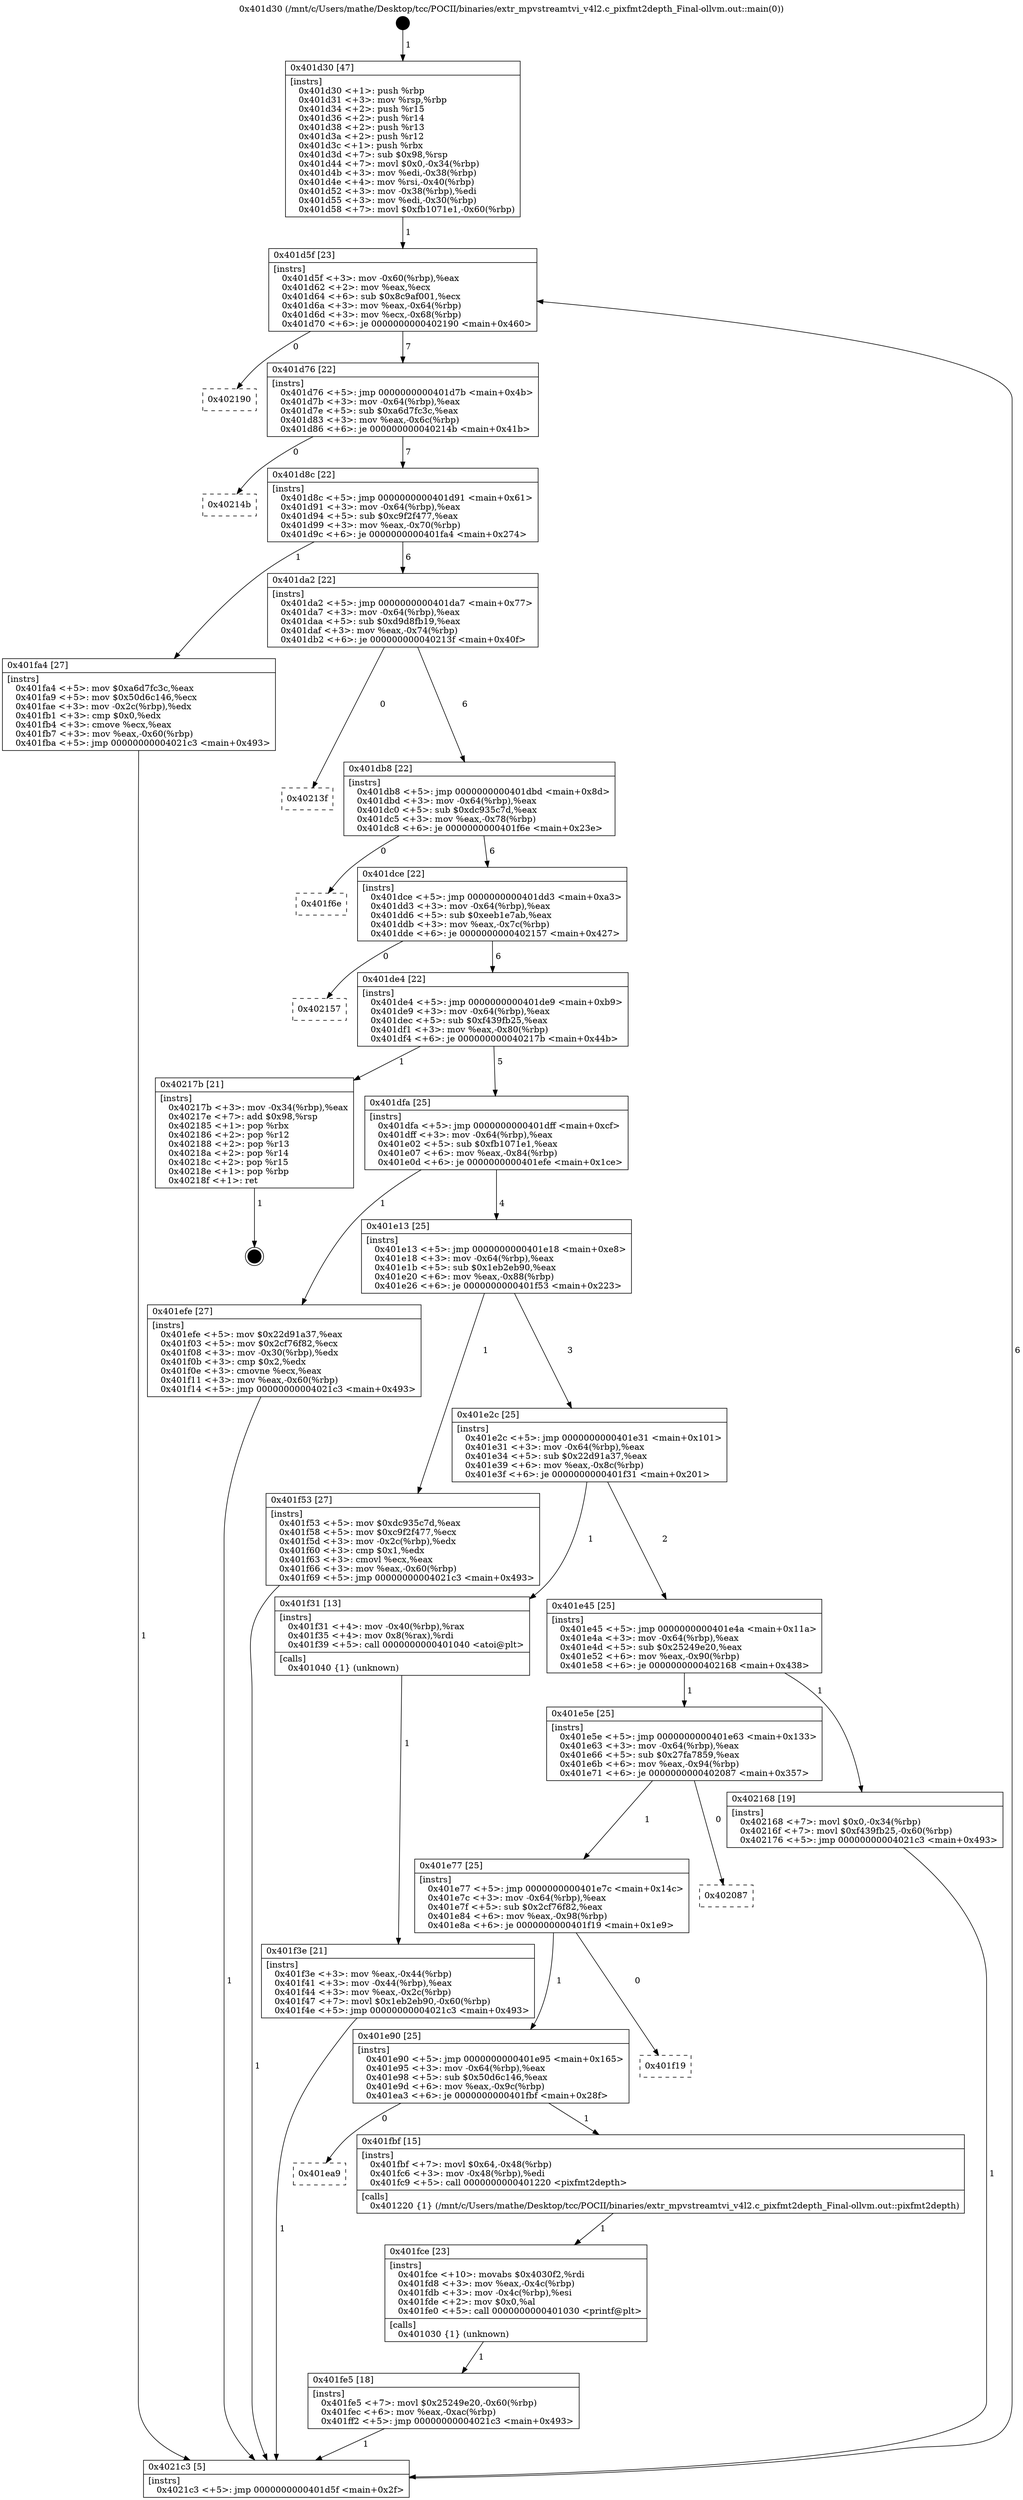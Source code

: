 digraph "0x401d30" {
  label = "0x401d30 (/mnt/c/Users/mathe/Desktop/tcc/POCII/binaries/extr_mpvstreamtvi_v4l2.c_pixfmt2depth_Final-ollvm.out::main(0))"
  labelloc = "t"
  node[shape=record]

  Entry [label="",width=0.3,height=0.3,shape=circle,fillcolor=black,style=filled]
  "0x401d5f" [label="{
     0x401d5f [23]\l
     | [instrs]\l
     &nbsp;&nbsp;0x401d5f \<+3\>: mov -0x60(%rbp),%eax\l
     &nbsp;&nbsp;0x401d62 \<+2\>: mov %eax,%ecx\l
     &nbsp;&nbsp;0x401d64 \<+6\>: sub $0x8c9af001,%ecx\l
     &nbsp;&nbsp;0x401d6a \<+3\>: mov %eax,-0x64(%rbp)\l
     &nbsp;&nbsp;0x401d6d \<+3\>: mov %ecx,-0x68(%rbp)\l
     &nbsp;&nbsp;0x401d70 \<+6\>: je 0000000000402190 \<main+0x460\>\l
  }"]
  "0x402190" [label="{
     0x402190\l
  }", style=dashed]
  "0x401d76" [label="{
     0x401d76 [22]\l
     | [instrs]\l
     &nbsp;&nbsp;0x401d76 \<+5\>: jmp 0000000000401d7b \<main+0x4b\>\l
     &nbsp;&nbsp;0x401d7b \<+3\>: mov -0x64(%rbp),%eax\l
     &nbsp;&nbsp;0x401d7e \<+5\>: sub $0xa6d7fc3c,%eax\l
     &nbsp;&nbsp;0x401d83 \<+3\>: mov %eax,-0x6c(%rbp)\l
     &nbsp;&nbsp;0x401d86 \<+6\>: je 000000000040214b \<main+0x41b\>\l
  }"]
  Exit [label="",width=0.3,height=0.3,shape=circle,fillcolor=black,style=filled,peripheries=2]
  "0x40214b" [label="{
     0x40214b\l
  }", style=dashed]
  "0x401d8c" [label="{
     0x401d8c [22]\l
     | [instrs]\l
     &nbsp;&nbsp;0x401d8c \<+5\>: jmp 0000000000401d91 \<main+0x61\>\l
     &nbsp;&nbsp;0x401d91 \<+3\>: mov -0x64(%rbp),%eax\l
     &nbsp;&nbsp;0x401d94 \<+5\>: sub $0xc9f2f477,%eax\l
     &nbsp;&nbsp;0x401d99 \<+3\>: mov %eax,-0x70(%rbp)\l
     &nbsp;&nbsp;0x401d9c \<+6\>: je 0000000000401fa4 \<main+0x274\>\l
  }"]
  "0x401fe5" [label="{
     0x401fe5 [18]\l
     | [instrs]\l
     &nbsp;&nbsp;0x401fe5 \<+7\>: movl $0x25249e20,-0x60(%rbp)\l
     &nbsp;&nbsp;0x401fec \<+6\>: mov %eax,-0xac(%rbp)\l
     &nbsp;&nbsp;0x401ff2 \<+5\>: jmp 00000000004021c3 \<main+0x493\>\l
  }"]
  "0x401fa4" [label="{
     0x401fa4 [27]\l
     | [instrs]\l
     &nbsp;&nbsp;0x401fa4 \<+5\>: mov $0xa6d7fc3c,%eax\l
     &nbsp;&nbsp;0x401fa9 \<+5\>: mov $0x50d6c146,%ecx\l
     &nbsp;&nbsp;0x401fae \<+3\>: mov -0x2c(%rbp),%edx\l
     &nbsp;&nbsp;0x401fb1 \<+3\>: cmp $0x0,%edx\l
     &nbsp;&nbsp;0x401fb4 \<+3\>: cmove %ecx,%eax\l
     &nbsp;&nbsp;0x401fb7 \<+3\>: mov %eax,-0x60(%rbp)\l
     &nbsp;&nbsp;0x401fba \<+5\>: jmp 00000000004021c3 \<main+0x493\>\l
  }"]
  "0x401da2" [label="{
     0x401da2 [22]\l
     | [instrs]\l
     &nbsp;&nbsp;0x401da2 \<+5\>: jmp 0000000000401da7 \<main+0x77\>\l
     &nbsp;&nbsp;0x401da7 \<+3\>: mov -0x64(%rbp),%eax\l
     &nbsp;&nbsp;0x401daa \<+5\>: sub $0xd9d8fb19,%eax\l
     &nbsp;&nbsp;0x401daf \<+3\>: mov %eax,-0x74(%rbp)\l
     &nbsp;&nbsp;0x401db2 \<+6\>: je 000000000040213f \<main+0x40f\>\l
  }"]
  "0x401fce" [label="{
     0x401fce [23]\l
     | [instrs]\l
     &nbsp;&nbsp;0x401fce \<+10\>: movabs $0x4030f2,%rdi\l
     &nbsp;&nbsp;0x401fd8 \<+3\>: mov %eax,-0x4c(%rbp)\l
     &nbsp;&nbsp;0x401fdb \<+3\>: mov -0x4c(%rbp),%esi\l
     &nbsp;&nbsp;0x401fde \<+2\>: mov $0x0,%al\l
     &nbsp;&nbsp;0x401fe0 \<+5\>: call 0000000000401030 \<printf@plt\>\l
     | [calls]\l
     &nbsp;&nbsp;0x401030 \{1\} (unknown)\l
  }"]
  "0x40213f" [label="{
     0x40213f\l
  }", style=dashed]
  "0x401db8" [label="{
     0x401db8 [22]\l
     | [instrs]\l
     &nbsp;&nbsp;0x401db8 \<+5\>: jmp 0000000000401dbd \<main+0x8d\>\l
     &nbsp;&nbsp;0x401dbd \<+3\>: mov -0x64(%rbp),%eax\l
     &nbsp;&nbsp;0x401dc0 \<+5\>: sub $0xdc935c7d,%eax\l
     &nbsp;&nbsp;0x401dc5 \<+3\>: mov %eax,-0x78(%rbp)\l
     &nbsp;&nbsp;0x401dc8 \<+6\>: je 0000000000401f6e \<main+0x23e\>\l
  }"]
  "0x401ea9" [label="{
     0x401ea9\l
  }", style=dashed]
  "0x401f6e" [label="{
     0x401f6e\l
  }", style=dashed]
  "0x401dce" [label="{
     0x401dce [22]\l
     | [instrs]\l
     &nbsp;&nbsp;0x401dce \<+5\>: jmp 0000000000401dd3 \<main+0xa3\>\l
     &nbsp;&nbsp;0x401dd3 \<+3\>: mov -0x64(%rbp),%eax\l
     &nbsp;&nbsp;0x401dd6 \<+5\>: sub $0xeeb1e7ab,%eax\l
     &nbsp;&nbsp;0x401ddb \<+3\>: mov %eax,-0x7c(%rbp)\l
     &nbsp;&nbsp;0x401dde \<+6\>: je 0000000000402157 \<main+0x427\>\l
  }"]
  "0x401fbf" [label="{
     0x401fbf [15]\l
     | [instrs]\l
     &nbsp;&nbsp;0x401fbf \<+7\>: movl $0x64,-0x48(%rbp)\l
     &nbsp;&nbsp;0x401fc6 \<+3\>: mov -0x48(%rbp),%edi\l
     &nbsp;&nbsp;0x401fc9 \<+5\>: call 0000000000401220 \<pixfmt2depth\>\l
     | [calls]\l
     &nbsp;&nbsp;0x401220 \{1\} (/mnt/c/Users/mathe/Desktop/tcc/POCII/binaries/extr_mpvstreamtvi_v4l2.c_pixfmt2depth_Final-ollvm.out::pixfmt2depth)\l
  }"]
  "0x402157" [label="{
     0x402157\l
  }", style=dashed]
  "0x401de4" [label="{
     0x401de4 [22]\l
     | [instrs]\l
     &nbsp;&nbsp;0x401de4 \<+5\>: jmp 0000000000401de9 \<main+0xb9\>\l
     &nbsp;&nbsp;0x401de9 \<+3\>: mov -0x64(%rbp),%eax\l
     &nbsp;&nbsp;0x401dec \<+5\>: sub $0xf439fb25,%eax\l
     &nbsp;&nbsp;0x401df1 \<+3\>: mov %eax,-0x80(%rbp)\l
     &nbsp;&nbsp;0x401df4 \<+6\>: je 000000000040217b \<main+0x44b\>\l
  }"]
  "0x401e90" [label="{
     0x401e90 [25]\l
     | [instrs]\l
     &nbsp;&nbsp;0x401e90 \<+5\>: jmp 0000000000401e95 \<main+0x165\>\l
     &nbsp;&nbsp;0x401e95 \<+3\>: mov -0x64(%rbp),%eax\l
     &nbsp;&nbsp;0x401e98 \<+5\>: sub $0x50d6c146,%eax\l
     &nbsp;&nbsp;0x401e9d \<+6\>: mov %eax,-0x9c(%rbp)\l
     &nbsp;&nbsp;0x401ea3 \<+6\>: je 0000000000401fbf \<main+0x28f\>\l
  }"]
  "0x40217b" [label="{
     0x40217b [21]\l
     | [instrs]\l
     &nbsp;&nbsp;0x40217b \<+3\>: mov -0x34(%rbp),%eax\l
     &nbsp;&nbsp;0x40217e \<+7\>: add $0x98,%rsp\l
     &nbsp;&nbsp;0x402185 \<+1\>: pop %rbx\l
     &nbsp;&nbsp;0x402186 \<+2\>: pop %r12\l
     &nbsp;&nbsp;0x402188 \<+2\>: pop %r13\l
     &nbsp;&nbsp;0x40218a \<+2\>: pop %r14\l
     &nbsp;&nbsp;0x40218c \<+2\>: pop %r15\l
     &nbsp;&nbsp;0x40218e \<+1\>: pop %rbp\l
     &nbsp;&nbsp;0x40218f \<+1\>: ret\l
  }"]
  "0x401dfa" [label="{
     0x401dfa [25]\l
     | [instrs]\l
     &nbsp;&nbsp;0x401dfa \<+5\>: jmp 0000000000401dff \<main+0xcf\>\l
     &nbsp;&nbsp;0x401dff \<+3\>: mov -0x64(%rbp),%eax\l
     &nbsp;&nbsp;0x401e02 \<+5\>: sub $0xfb1071e1,%eax\l
     &nbsp;&nbsp;0x401e07 \<+6\>: mov %eax,-0x84(%rbp)\l
     &nbsp;&nbsp;0x401e0d \<+6\>: je 0000000000401efe \<main+0x1ce\>\l
  }"]
  "0x401f19" [label="{
     0x401f19\l
  }", style=dashed]
  "0x401efe" [label="{
     0x401efe [27]\l
     | [instrs]\l
     &nbsp;&nbsp;0x401efe \<+5\>: mov $0x22d91a37,%eax\l
     &nbsp;&nbsp;0x401f03 \<+5\>: mov $0x2cf76f82,%ecx\l
     &nbsp;&nbsp;0x401f08 \<+3\>: mov -0x30(%rbp),%edx\l
     &nbsp;&nbsp;0x401f0b \<+3\>: cmp $0x2,%edx\l
     &nbsp;&nbsp;0x401f0e \<+3\>: cmovne %ecx,%eax\l
     &nbsp;&nbsp;0x401f11 \<+3\>: mov %eax,-0x60(%rbp)\l
     &nbsp;&nbsp;0x401f14 \<+5\>: jmp 00000000004021c3 \<main+0x493\>\l
  }"]
  "0x401e13" [label="{
     0x401e13 [25]\l
     | [instrs]\l
     &nbsp;&nbsp;0x401e13 \<+5\>: jmp 0000000000401e18 \<main+0xe8\>\l
     &nbsp;&nbsp;0x401e18 \<+3\>: mov -0x64(%rbp),%eax\l
     &nbsp;&nbsp;0x401e1b \<+5\>: sub $0x1eb2eb90,%eax\l
     &nbsp;&nbsp;0x401e20 \<+6\>: mov %eax,-0x88(%rbp)\l
     &nbsp;&nbsp;0x401e26 \<+6\>: je 0000000000401f53 \<main+0x223\>\l
  }"]
  "0x4021c3" [label="{
     0x4021c3 [5]\l
     | [instrs]\l
     &nbsp;&nbsp;0x4021c3 \<+5\>: jmp 0000000000401d5f \<main+0x2f\>\l
  }"]
  "0x401d30" [label="{
     0x401d30 [47]\l
     | [instrs]\l
     &nbsp;&nbsp;0x401d30 \<+1\>: push %rbp\l
     &nbsp;&nbsp;0x401d31 \<+3\>: mov %rsp,%rbp\l
     &nbsp;&nbsp;0x401d34 \<+2\>: push %r15\l
     &nbsp;&nbsp;0x401d36 \<+2\>: push %r14\l
     &nbsp;&nbsp;0x401d38 \<+2\>: push %r13\l
     &nbsp;&nbsp;0x401d3a \<+2\>: push %r12\l
     &nbsp;&nbsp;0x401d3c \<+1\>: push %rbx\l
     &nbsp;&nbsp;0x401d3d \<+7\>: sub $0x98,%rsp\l
     &nbsp;&nbsp;0x401d44 \<+7\>: movl $0x0,-0x34(%rbp)\l
     &nbsp;&nbsp;0x401d4b \<+3\>: mov %edi,-0x38(%rbp)\l
     &nbsp;&nbsp;0x401d4e \<+4\>: mov %rsi,-0x40(%rbp)\l
     &nbsp;&nbsp;0x401d52 \<+3\>: mov -0x38(%rbp),%edi\l
     &nbsp;&nbsp;0x401d55 \<+3\>: mov %edi,-0x30(%rbp)\l
     &nbsp;&nbsp;0x401d58 \<+7\>: movl $0xfb1071e1,-0x60(%rbp)\l
  }"]
  "0x401e77" [label="{
     0x401e77 [25]\l
     | [instrs]\l
     &nbsp;&nbsp;0x401e77 \<+5\>: jmp 0000000000401e7c \<main+0x14c\>\l
     &nbsp;&nbsp;0x401e7c \<+3\>: mov -0x64(%rbp),%eax\l
     &nbsp;&nbsp;0x401e7f \<+5\>: sub $0x2cf76f82,%eax\l
     &nbsp;&nbsp;0x401e84 \<+6\>: mov %eax,-0x98(%rbp)\l
     &nbsp;&nbsp;0x401e8a \<+6\>: je 0000000000401f19 \<main+0x1e9\>\l
  }"]
  "0x401f53" [label="{
     0x401f53 [27]\l
     | [instrs]\l
     &nbsp;&nbsp;0x401f53 \<+5\>: mov $0xdc935c7d,%eax\l
     &nbsp;&nbsp;0x401f58 \<+5\>: mov $0xc9f2f477,%ecx\l
     &nbsp;&nbsp;0x401f5d \<+3\>: mov -0x2c(%rbp),%edx\l
     &nbsp;&nbsp;0x401f60 \<+3\>: cmp $0x1,%edx\l
     &nbsp;&nbsp;0x401f63 \<+3\>: cmovl %ecx,%eax\l
     &nbsp;&nbsp;0x401f66 \<+3\>: mov %eax,-0x60(%rbp)\l
     &nbsp;&nbsp;0x401f69 \<+5\>: jmp 00000000004021c3 \<main+0x493\>\l
  }"]
  "0x401e2c" [label="{
     0x401e2c [25]\l
     | [instrs]\l
     &nbsp;&nbsp;0x401e2c \<+5\>: jmp 0000000000401e31 \<main+0x101\>\l
     &nbsp;&nbsp;0x401e31 \<+3\>: mov -0x64(%rbp),%eax\l
     &nbsp;&nbsp;0x401e34 \<+5\>: sub $0x22d91a37,%eax\l
     &nbsp;&nbsp;0x401e39 \<+6\>: mov %eax,-0x8c(%rbp)\l
     &nbsp;&nbsp;0x401e3f \<+6\>: je 0000000000401f31 \<main+0x201\>\l
  }"]
  "0x402087" [label="{
     0x402087\l
  }", style=dashed]
  "0x401f31" [label="{
     0x401f31 [13]\l
     | [instrs]\l
     &nbsp;&nbsp;0x401f31 \<+4\>: mov -0x40(%rbp),%rax\l
     &nbsp;&nbsp;0x401f35 \<+4\>: mov 0x8(%rax),%rdi\l
     &nbsp;&nbsp;0x401f39 \<+5\>: call 0000000000401040 \<atoi@plt\>\l
     | [calls]\l
     &nbsp;&nbsp;0x401040 \{1\} (unknown)\l
  }"]
  "0x401e45" [label="{
     0x401e45 [25]\l
     | [instrs]\l
     &nbsp;&nbsp;0x401e45 \<+5\>: jmp 0000000000401e4a \<main+0x11a\>\l
     &nbsp;&nbsp;0x401e4a \<+3\>: mov -0x64(%rbp),%eax\l
     &nbsp;&nbsp;0x401e4d \<+5\>: sub $0x25249e20,%eax\l
     &nbsp;&nbsp;0x401e52 \<+6\>: mov %eax,-0x90(%rbp)\l
     &nbsp;&nbsp;0x401e58 \<+6\>: je 0000000000402168 \<main+0x438\>\l
  }"]
  "0x401f3e" [label="{
     0x401f3e [21]\l
     | [instrs]\l
     &nbsp;&nbsp;0x401f3e \<+3\>: mov %eax,-0x44(%rbp)\l
     &nbsp;&nbsp;0x401f41 \<+3\>: mov -0x44(%rbp),%eax\l
     &nbsp;&nbsp;0x401f44 \<+3\>: mov %eax,-0x2c(%rbp)\l
     &nbsp;&nbsp;0x401f47 \<+7\>: movl $0x1eb2eb90,-0x60(%rbp)\l
     &nbsp;&nbsp;0x401f4e \<+5\>: jmp 00000000004021c3 \<main+0x493\>\l
  }"]
  "0x401e5e" [label="{
     0x401e5e [25]\l
     | [instrs]\l
     &nbsp;&nbsp;0x401e5e \<+5\>: jmp 0000000000401e63 \<main+0x133\>\l
     &nbsp;&nbsp;0x401e63 \<+3\>: mov -0x64(%rbp),%eax\l
     &nbsp;&nbsp;0x401e66 \<+5\>: sub $0x27fa7859,%eax\l
     &nbsp;&nbsp;0x401e6b \<+6\>: mov %eax,-0x94(%rbp)\l
     &nbsp;&nbsp;0x401e71 \<+6\>: je 0000000000402087 \<main+0x357\>\l
  }"]
  "0x402168" [label="{
     0x402168 [19]\l
     | [instrs]\l
     &nbsp;&nbsp;0x402168 \<+7\>: movl $0x0,-0x34(%rbp)\l
     &nbsp;&nbsp;0x40216f \<+7\>: movl $0xf439fb25,-0x60(%rbp)\l
     &nbsp;&nbsp;0x402176 \<+5\>: jmp 00000000004021c3 \<main+0x493\>\l
  }"]
  Entry -> "0x401d30" [label=" 1"]
  "0x401d5f" -> "0x402190" [label=" 0"]
  "0x401d5f" -> "0x401d76" [label=" 7"]
  "0x40217b" -> Exit [label=" 1"]
  "0x401d76" -> "0x40214b" [label=" 0"]
  "0x401d76" -> "0x401d8c" [label=" 7"]
  "0x402168" -> "0x4021c3" [label=" 1"]
  "0x401d8c" -> "0x401fa4" [label=" 1"]
  "0x401d8c" -> "0x401da2" [label=" 6"]
  "0x401fe5" -> "0x4021c3" [label=" 1"]
  "0x401da2" -> "0x40213f" [label=" 0"]
  "0x401da2" -> "0x401db8" [label=" 6"]
  "0x401fce" -> "0x401fe5" [label=" 1"]
  "0x401db8" -> "0x401f6e" [label=" 0"]
  "0x401db8" -> "0x401dce" [label=" 6"]
  "0x401fbf" -> "0x401fce" [label=" 1"]
  "0x401dce" -> "0x402157" [label=" 0"]
  "0x401dce" -> "0x401de4" [label=" 6"]
  "0x401e90" -> "0x401ea9" [label=" 0"]
  "0x401de4" -> "0x40217b" [label=" 1"]
  "0x401de4" -> "0x401dfa" [label=" 5"]
  "0x401e90" -> "0x401fbf" [label=" 1"]
  "0x401dfa" -> "0x401efe" [label=" 1"]
  "0x401dfa" -> "0x401e13" [label=" 4"]
  "0x401efe" -> "0x4021c3" [label=" 1"]
  "0x401d30" -> "0x401d5f" [label=" 1"]
  "0x4021c3" -> "0x401d5f" [label=" 6"]
  "0x401e77" -> "0x401e90" [label=" 1"]
  "0x401e13" -> "0x401f53" [label=" 1"]
  "0x401e13" -> "0x401e2c" [label=" 3"]
  "0x401e77" -> "0x401f19" [label=" 0"]
  "0x401e2c" -> "0x401f31" [label=" 1"]
  "0x401e2c" -> "0x401e45" [label=" 2"]
  "0x401f31" -> "0x401f3e" [label=" 1"]
  "0x401f3e" -> "0x4021c3" [label=" 1"]
  "0x401f53" -> "0x4021c3" [label=" 1"]
  "0x401fa4" -> "0x4021c3" [label=" 1"]
  "0x401e5e" -> "0x401e77" [label=" 1"]
  "0x401e45" -> "0x402168" [label=" 1"]
  "0x401e45" -> "0x401e5e" [label=" 1"]
  "0x401e5e" -> "0x402087" [label=" 0"]
}
